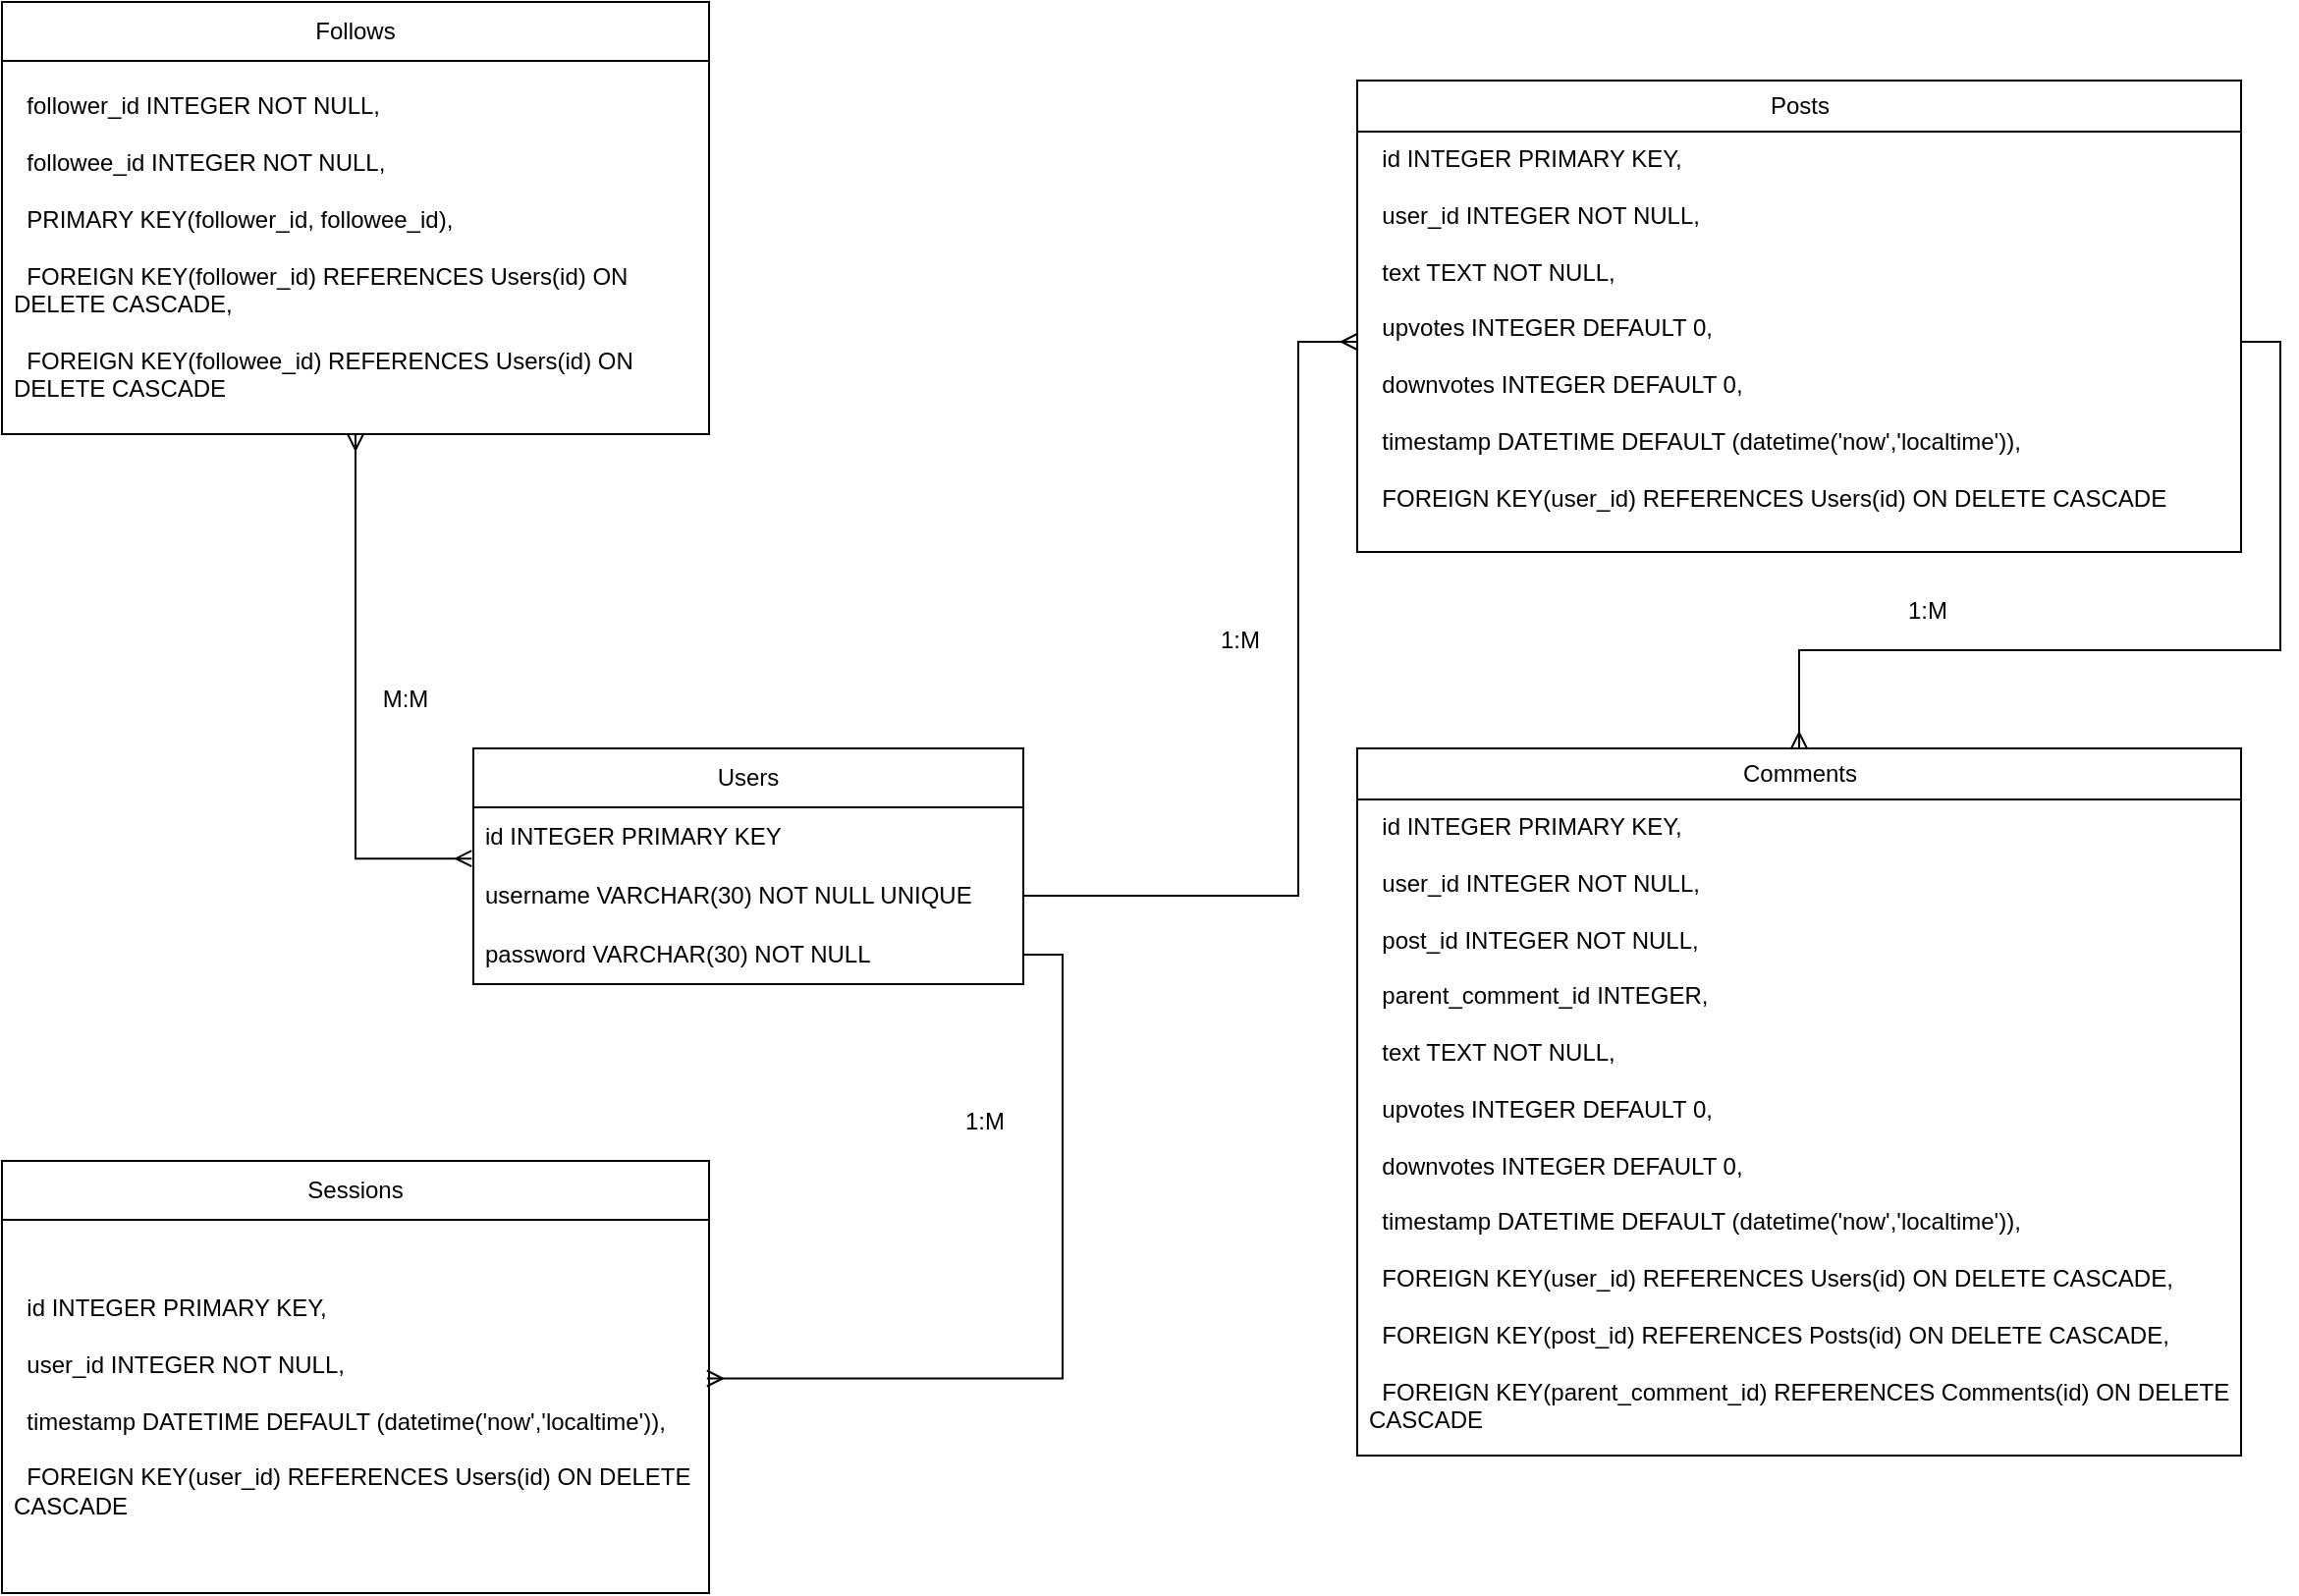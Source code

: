 <mxfile version="21.1.5" type="github">
  <diagram id="C5RBs43oDa-KdzZeNtuy" name="Page-1">
    <mxGraphModel dx="1886" dy="1508" grid="1" gridSize="10" guides="1" tooltips="1" connect="1" arrows="1" fold="1" page="1" pageScale="1" pageWidth="827" pageHeight="1169" math="0" shadow="0">
      <root>
        <mxCell id="WIyWlLk6GJQsqaUBKTNV-0" />
        <mxCell id="WIyWlLk6GJQsqaUBKTNV-1" parent="WIyWlLk6GJQsqaUBKTNV-0" />
        <mxCell id="nyhhi8Qxf3TurSGXHPNd-0" value="Users" style="swimlane;fontStyle=0;childLayout=stackLayout;horizontal=1;startSize=30;horizontalStack=0;resizeParent=1;resizeParentMax=0;resizeLast=0;collapsible=1;marginBottom=0;whiteSpace=wrap;html=1;" vertex="1" parent="WIyWlLk6GJQsqaUBKTNV-1">
          <mxGeometry x="-130" y="430" width="280" height="120" as="geometry" />
        </mxCell>
        <mxCell id="nyhhi8Qxf3TurSGXHPNd-1" value="id INTEGER PRIMARY KEY" style="text;strokeColor=none;fillColor=none;align=left;verticalAlign=middle;spacingLeft=4;spacingRight=4;overflow=hidden;points=[[0,0.5],[1,0.5]];portConstraint=eastwest;rotatable=0;whiteSpace=wrap;html=1;" vertex="1" parent="nyhhi8Qxf3TurSGXHPNd-0">
          <mxGeometry y="30" width="280" height="30" as="geometry" />
        </mxCell>
        <mxCell id="nyhhi8Qxf3TurSGXHPNd-2" value="username VARCHAR(30) NOT NULL UNIQUE" style="text;strokeColor=none;fillColor=none;align=left;verticalAlign=middle;spacingLeft=4;spacingRight=4;overflow=hidden;points=[[0,0.5],[1,0.5]];portConstraint=eastwest;rotatable=0;whiteSpace=wrap;html=1;" vertex="1" parent="nyhhi8Qxf3TurSGXHPNd-0">
          <mxGeometry y="60" width="280" height="30" as="geometry" />
        </mxCell>
        <mxCell id="nyhhi8Qxf3TurSGXHPNd-3" value="password VARCHAR(30) NOT NULL" style="text;strokeColor=none;fillColor=none;align=left;verticalAlign=middle;spacingLeft=4;spacingRight=4;overflow=hidden;points=[[0,0.5],[1,0.5]];portConstraint=eastwest;rotatable=0;whiteSpace=wrap;html=1;" vertex="1" parent="nyhhi8Qxf3TurSGXHPNd-0">
          <mxGeometry y="90" width="280" height="30" as="geometry" />
        </mxCell>
        <mxCell id="nyhhi8Qxf3TurSGXHPNd-16" value="Posts" style="swimlane;fontStyle=0;childLayout=stackLayout;horizontal=1;startSize=26;fillColor=none;horizontalStack=0;resizeParent=1;resizeParentMax=0;resizeLast=0;collapsible=1;marginBottom=0;html=1;" vertex="1" parent="WIyWlLk6GJQsqaUBKTNV-1">
          <mxGeometry x="320" y="90" width="450" height="240" as="geometry" />
        </mxCell>
        <mxCell id="nyhhi8Qxf3TurSGXHPNd-17" value="&lt;div&gt;&amp;nbsp; id INTEGER PRIMARY KEY,&lt;/div&gt;&lt;div&gt;&lt;br&gt;&lt;/div&gt;&lt;div&gt;&amp;nbsp; user_id INTEGER NOT NULL,&lt;/div&gt;&lt;div&gt;&lt;br&gt;&lt;/div&gt;&lt;div&gt;&amp;nbsp; text TEXT NOT NULL,&lt;/div&gt;&lt;div&gt;&lt;br&gt;&lt;/div&gt;&lt;div&gt;&amp;nbsp; upvotes INTEGER DEFAULT 0,&lt;/div&gt;&lt;div&gt;&lt;br&gt;&lt;/div&gt;&lt;div&gt;&amp;nbsp; downvotes INTEGER DEFAULT 0,&lt;/div&gt;&lt;div&gt;&lt;br&gt;&lt;/div&gt;&lt;div&gt;&amp;nbsp; timestamp DATETIME DEFAULT (datetime(&#39;now&#39;,&#39;localtime&#39;)),&lt;/div&gt;&lt;div&gt;&lt;br&gt;&lt;/div&gt;&lt;div&gt;&amp;nbsp; FOREIGN KEY(user_id) REFERENCES Users(id) ON DELETE CASCADE&lt;/div&gt;&lt;div&gt;&lt;br&gt;&lt;/div&gt;" style="text;strokeColor=none;fillColor=none;align=left;verticalAlign=top;spacingLeft=4;spacingRight=4;overflow=hidden;rotatable=0;points=[[0,0.5],[1,0.5]];portConstraint=eastwest;whiteSpace=wrap;html=1;" vertex="1" parent="nyhhi8Qxf3TurSGXHPNd-16">
          <mxGeometry y="26" width="450" height="214" as="geometry" />
        </mxCell>
        <mxCell id="nyhhi8Qxf3TurSGXHPNd-20" value="Comments" style="swimlane;fontStyle=0;childLayout=stackLayout;horizontal=1;startSize=26;fillColor=none;horizontalStack=0;resizeParent=1;resizeParentMax=0;resizeLast=0;collapsible=1;marginBottom=0;html=1;" vertex="1" parent="WIyWlLk6GJQsqaUBKTNV-1">
          <mxGeometry x="320" y="430" width="450" height="360" as="geometry" />
        </mxCell>
        <mxCell id="nyhhi8Qxf3TurSGXHPNd-21" value="&lt;div&gt;&lt;div&gt;&amp;nbsp; id INTEGER PRIMARY KEY,&lt;/div&gt;&lt;div&gt;&lt;br&gt;&lt;/div&gt;&lt;div&gt;&amp;nbsp; user_id INTEGER NOT NULL,&lt;/div&gt;&lt;div&gt;&lt;br&gt;&lt;/div&gt;&lt;div&gt;&amp;nbsp; post_id INTEGER NOT NULL,&lt;/div&gt;&lt;div&gt;&lt;br&gt;&lt;/div&gt;&lt;div&gt;&amp;nbsp; parent_comment_id INTEGER,&lt;/div&gt;&lt;div&gt;&lt;br&gt;&lt;/div&gt;&lt;div&gt;&amp;nbsp; text TEXT NOT NULL,&lt;/div&gt;&lt;div&gt;&lt;br&gt;&lt;/div&gt;&lt;div&gt;&amp;nbsp; upvotes INTEGER DEFAULT 0,&lt;/div&gt;&lt;div&gt;&lt;br&gt;&lt;/div&gt;&lt;div&gt;&amp;nbsp; downvotes INTEGER DEFAULT 0,&lt;/div&gt;&lt;div&gt;&lt;br&gt;&lt;/div&gt;&lt;div&gt;&amp;nbsp; timestamp DATETIME DEFAULT (datetime(&#39;now&#39;,&#39;localtime&#39;)),&lt;/div&gt;&lt;div&gt;&lt;br&gt;&lt;/div&gt;&lt;div&gt;&amp;nbsp; FOREIGN KEY(user_id) REFERENCES Users(id) ON DELETE CASCADE,&lt;/div&gt;&lt;div&gt;&lt;br&gt;&lt;/div&gt;&lt;div&gt;&amp;nbsp; FOREIGN KEY(post_id) REFERENCES Posts(id) ON DELETE CASCADE,&lt;/div&gt;&lt;div&gt;&lt;br&gt;&lt;/div&gt;&lt;div&gt;&amp;nbsp; FOREIGN KEY(parent_comment_id) REFERENCES Comments(id) ON DELETE CASCADE&lt;/div&gt;&lt;/div&gt;" style="text;strokeColor=none;fillColor=none;align=left;verticalAlign=top;spacingLeft=4;spacingRight=4;overflow=hidden;rotatable=0;points=[[0,0.5],[1,0.5]];portConstraint=eastwest;whiteSpace=wrap;html=1;" vertex="1" parent="nyhhi8Qxf3TurSGXHPNd-20">
          <mxGeometry y="26" width="450" height="334" as="geometry" />
        </mxCell>
        <mxCell id="nyhhi8Qxf3TurSGXHPNd-22" value="Follows" style="swimlane;fontStyle=0;childLayout=stackLayout;horizontal=1;startSize=30;horizontalStack=0;resizeParent=1;resizeParentMax=0;resizeLast=0;collapsible=1;marginBottom=0;whiteSpace=wrap;html=1;" vertex="1" parent="WIyWlLk6GJQsqaUBKTNV-1">
          <mxGeometry x="-370" y="50" width="360" height="220" as="geometry" />
        </mxCell>
        <mxCell id="nyhhi8Qxf3TurSGXHPNd-23" value="&lt;div&gt;&amp;nbsp; follower_id INTEGER NOT NULL,&lt;/div&gt;&lt;div&gt;&lt;br&gt;&lt;/div&gt;&lt;div&gt;&amp;nbsp; followee_id INTEGER NOT NULL,&lt;/div&gt;&lt;div&gt;&lt;br&gt;&lt;/div&gt;&lt;div&gt;&amp;nbsp; PRIMARY KEY(follower_id, followee_id),&lt;/div&gt;&lt;div&gt;&lt;br&gt;&lt;/div&gt;&lt;div&gt;&amp;nbsp; FOREIGN KEY(follower_id) REFERENCES Users(id) ON DELETE CASCADE,&lt;/div&gt;&lt;div&gt;&lt;br&gt;&lt;/div&gt;&lt;div&gt;&amp;nbsp; FOREIGN KEY(followee_id) REFERENCES Users(id) ON DELETE CASCADE&lt;/div&gt;" style="text;strokeColor=none;fillColor=none;align=left;verticalAlign=middle;spacingLeft=4;spacingRight=4;overflow=hidden;points=[[0,0.5],[1,0.5]];portConstraint=eastwest;rotatable=0;whiteSpace=wrap;html=1;" vertex="1" parent="nyhhi8Qxf3TurSGXHPNd-22">
          <mxGeometry y="30" width="360" height="190" as="geometry" />
        </mxCell>
        <mxCell id="nyhhi8Qxf3TurSGXHPNd-26" value="Sessions" style="swimlane;fontStyle=0;childLayout=stackLayout;horizontal=1;startSize=30;horizontalStack=0;resizeParent=1;resizeParentMax=0;resizeLast=0;collapsible=1;marginBottom=0;whiteSpace=wrap;html=1;" vertex="1" parent="WIyWlLk6GJQsqaUBKTNV-1">
          <mxGeometry x="-370" y="640" width="360" height="220" as="geometry" />
        </mxCell>
        <mxCell id="nyhhi8Qxf3TurSGXHPNd-27" value="&lt;div&gt;&amp;nbsp; id INTEGER PRIMARY KEY,&lt;/div&gt;&lt;div&gt;&lt;br&gt;&lt;/div&gt;&lt;div&gt;&amp;nbsp; user_id INTEGER NOT NULL,&lt;/div&gt;&lt;div&gt;&lt;br&gt;&lt;/div&gt;&lt;div&gt;&amp;nbsp; timestamp DATETIME DEFAULT (datetime(&#39;now&#39;,&#39;localtime&#39;)),&lt;/div&gt;&lt;div&gt;&lt;br&gt;&lt;/div&gt;&lt;div&gt;&amp;nbsp; FOREIGN KEY(user_id) REFERENCES Users(id) ON DELETE CASCADE&lt;/div&gt;" style="text;strokeColor=none;fillColor=none;align=left;verticalAlign=middle;spacingLeft=4;spacingRight=4;overflow=hidden;points=[[0,0.5],[1,0.5]];portConstraint=eastwest;rotatable=0;whiteSpace=wrap;html=1;" vertex="1" parent="nyhhi8Qxf3TurSGXHPNd-26">
          <mxGeometry y="30" width="360" height="190" as="geometry" />
        </mxCell>
        <mxCell id="nyhhi8Qxf3TurSGXHPNd-28" value="" style="edgeStyle=orthogonalEdgeStyle;rounded=0;orthogonalLoop=1;jettySize=auto;html=1;endArrow=ERmany;endFill=0;exitX=1;exitY=0.5;exitDx=0;exitDy=0;" edge="1" parent="WIyWlLk6GJQsqaUBKTNV-1" source="nyhhi8Qxf3TurSGXHPNd-2" target="nyhhi8Qxf3TurSGXHPNd-17">
          <mxGeometry relative="1" as="geometry">
            <Array as="points">
              <mxPoint x="290" y="505" />
              <mxPoint x="290" y="223" />
            </Array>
          </mxGeometry>
        </mxCell>
        <mxCell id="nyhhi8Qxf3TurSGXHPNd-29" value="1:M" style="text;html=1;align=center;verticalAlign=middle;resizable=0;points=[];autosize=1;strokeColor=none;fillColor=none;" vertex="1" parent="WIyWlLk6GJQsqaUBKTNV-1">
          <mxGeometry x="240" y="360" width="40" height="30" as="geometry" />
        </mxCell>
        <mxCell id="nyhhi8Qxf3TurSGXHPNd-33" style="edgeStyle=orthogonalEdgeStyle;rounded=0;orthogonalLoop=1;jettySize=auto;html=1;exitX=-0.003;exitY=0.869;exitDx=0;exitDy=0;startArrow=ERmany;startFill=0;endArrow=ERmany;endFill=0;exitPerimeter=0;" edge="1" parent="WIyWlLk6GJQsqaUBKTNV-1" source="nyhhi8Qxf3TurSGXHPNd-1" target="nyhhi8Qxf3TurSGXHPNd-22">
          <mxGeometry relative="1" as="geometry" />
        </mxCell>
        <mxCell id="nyhhi8Qxf3TurSGXHPNd-34" value="M:M" style="text;html=1;align=center;verticalAlign=middle;resizable=0;points=[];autosize=1;strokeColor=none;fillColor=none;" vertex="1" parent="WIyWlLk6GJQsqaUBKTNV-1">
          <mxGeometry x="-190" y="390" width="50" height="30" as="geometry" />
        </mxCell>
        <mxCell id="nyhhi8Qxf3TurSGXHPNd-35" style="edgeStyle=orthogonalEdgeStyle;rounded=0;orthogonalLoop=1;jettySize=auto;html=1;exitX=1;exitY=0.5;exitDx=0;exitDy=0;entryX=0.997;entryY=0.425;entryDx=0;entryDy=0;entryPerimeter=0;endArrow=ERmany;endFill=0;" edge="1" parent="WIyWlLk6GJQsqaUBKTNV-1" source="nyhhi8Qxf3TurSGXHPNd-3" target="nyhhi8Qxf3TurSGXHPNd-27">
          <mxGeometry relative="1" as="geometry" />
        </mxCell>
        <mxCell id="nyhhi8Qxf3TurSGXHPNd-36" style="edgeStyle=orthogonalEdgeStyle;rounded=0;orthogonalLoop=1;jettySize=auto;html=1;exitX=1;exitY=0.5;exitDx=0;exitDy=0;entryX=0.5;entryY=0;entryDx=0;entryDy=0;endArrow=ERmany;endFill=0;" edge="1" parent="WIyWlLk6GJQsqaUBKTNV-1" source="nyhhi8Qxf3TurSGXHPNd-17" target="nyhhi8Qxf3TurSGXHPNd-20">
          <mxGeometry relative="1" as="geometry" />
        </mxCell>
        <mxCell id="nyhhi8Qxf3TurSGXHPNd-38" value="1:M" style="text;html=1;align=center;verticalAlign=middle;resizable=0;points=[];autosize=1;strokeColor=none;fillColor=none;" vertex="1" parent="WIyWlLk6GJQsqaUBKTNV-1">
          <mxGeometry x="110" y="605" width="40" height="30" as="geometry" />
        </mxCell>
        <mxCell id="nyhhi8Qxf3TurSGXHPNd-40" value="1:M" style="text;html=1;align=center;verticalAlign=middle;resizable=0;points=[];autosize=1;strokeColor=none;fillColor=none;" vertex="1" parent="WIyWlLk6GJQsqaUBKTNV-1">
          <mxGeometry x="590" y="345" width="40" height="30" as="geometry" />
        </mxCell>
      </root>
    </mxGraphModel>
  </diagram>
</mxfile>
